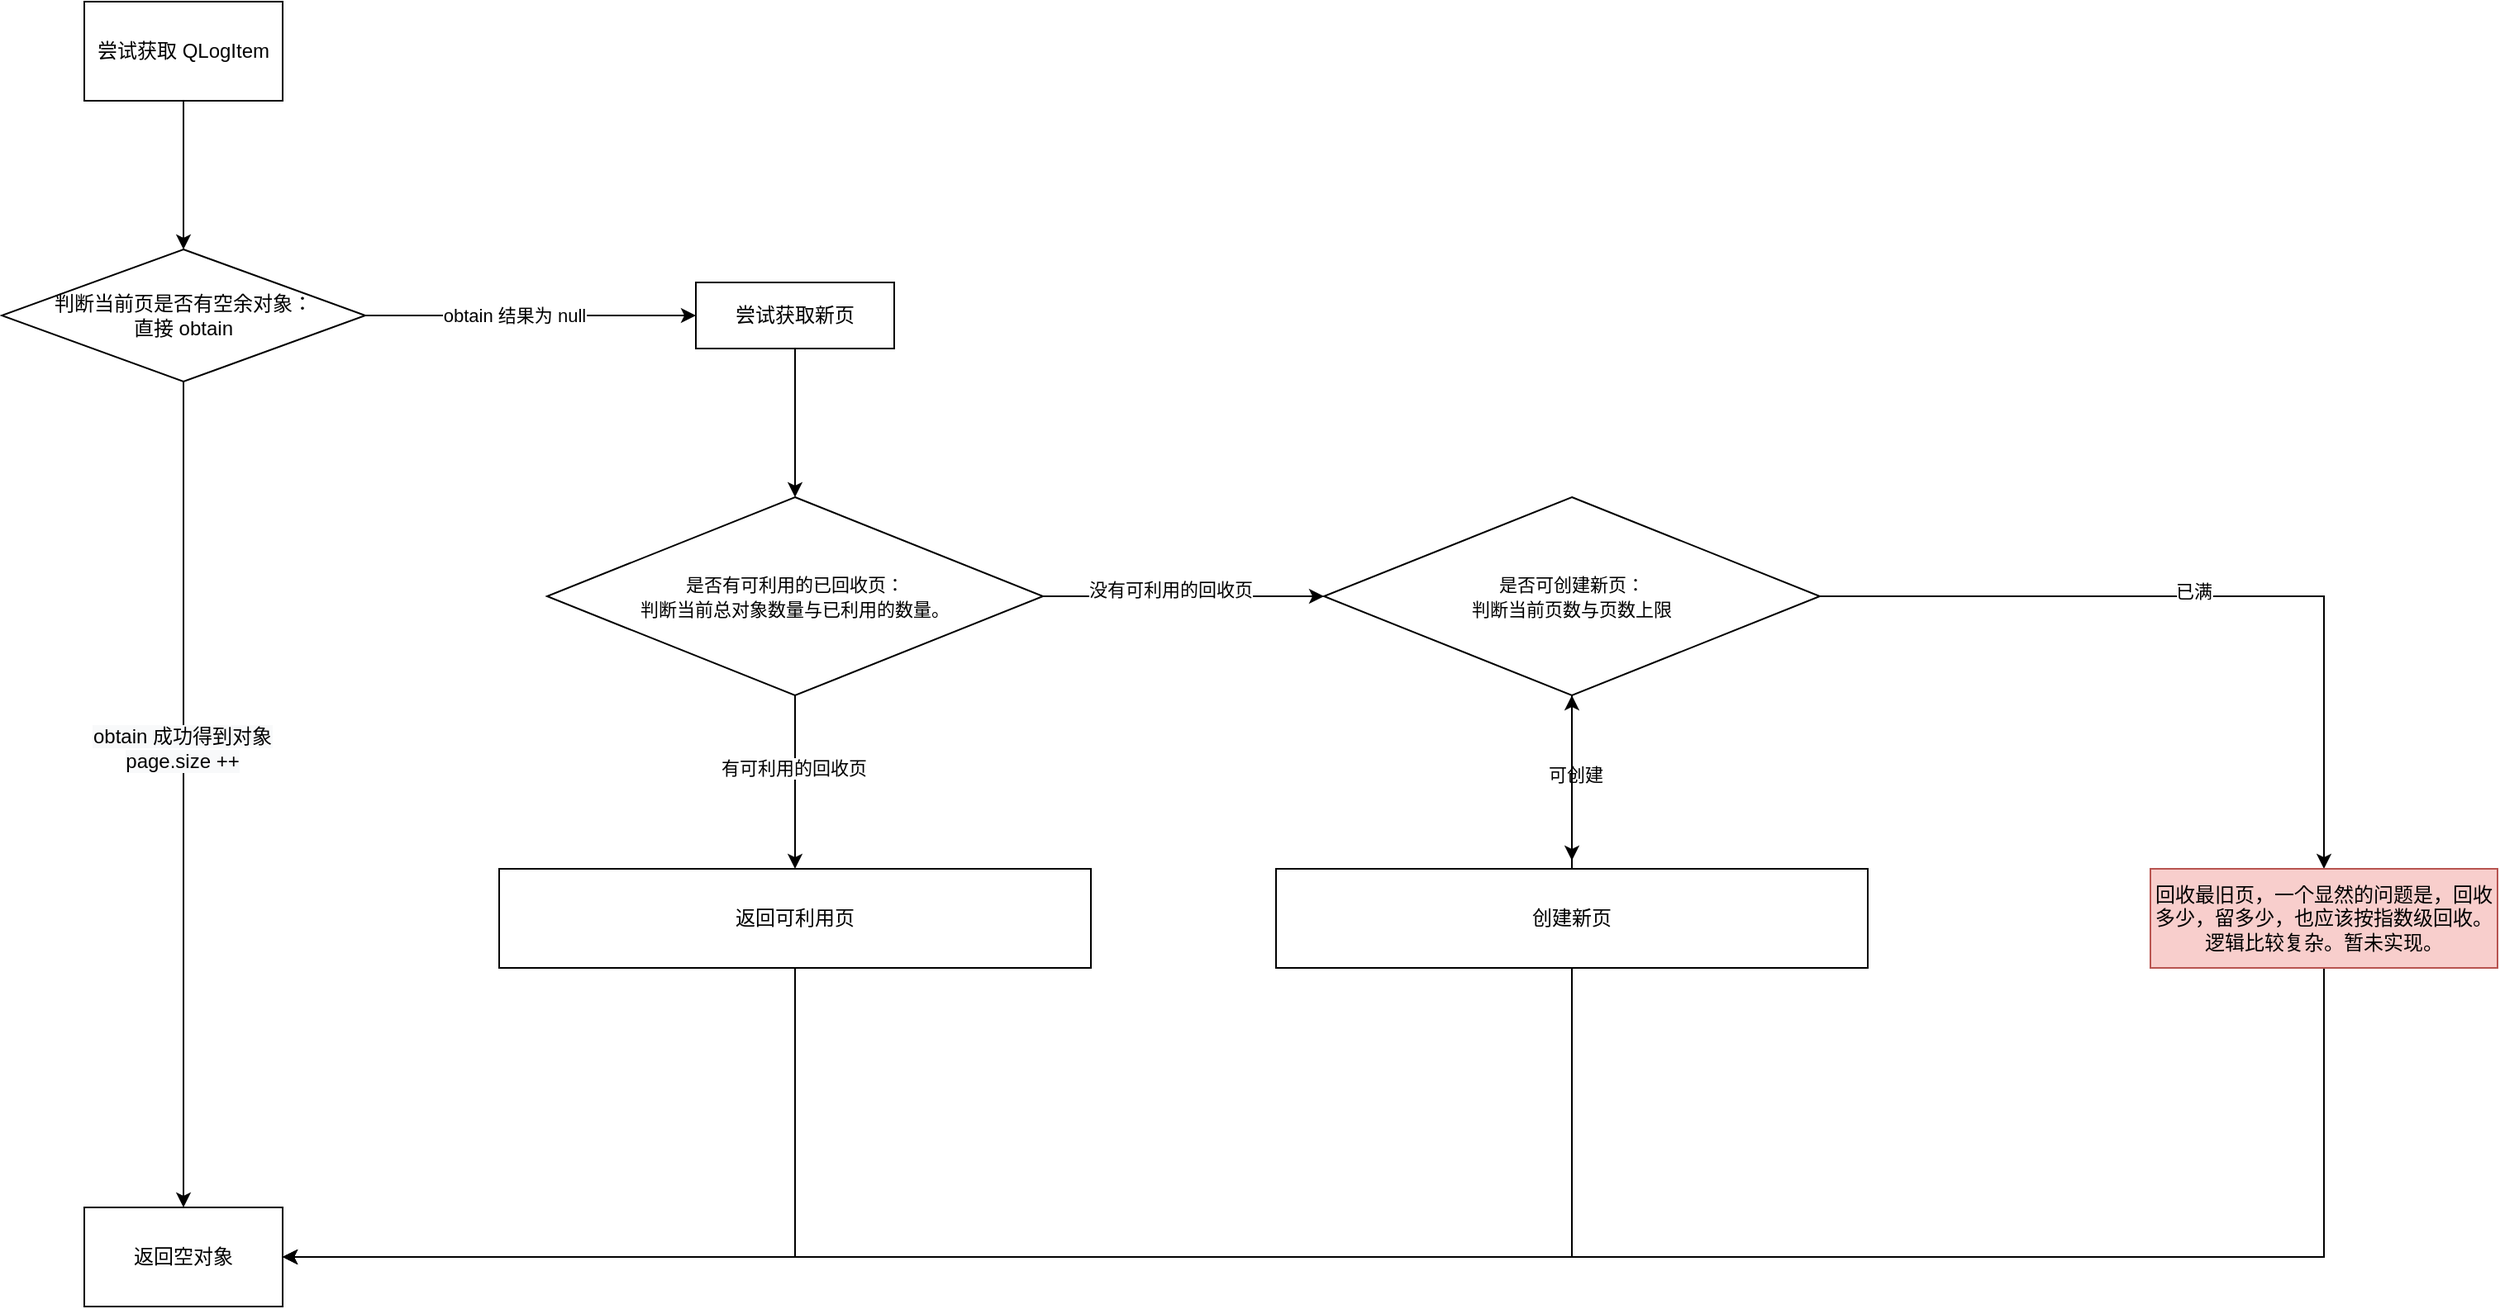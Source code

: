 <mxfile version="20.2.8" type="github">
  <diagram id="IIxUh8k_3X5q0-puIspq" name="第 1 页">
    <mxGraphModel dx="2066" dy="1068" grid="1" gridSize="10" guides="1" tooltips="1" connect="1" arrows="1" fold="1" page="1" pageScale="1" pageWidth="827" pageHeight="1169" math="0" shadow="0">
      <root>
        <mxCell id="0" />
        <mxCell id="1" parent="0" />
        <mxCell id="oT1laNTbchEnXjBInsRf-2" style="edgeStyle=orthogonalEdgeStyle;rounded=0;orthogonalLoop=1;jettySize=auto;html=1;" edge="1" parent="1" source="oT1laNTbchEnXjBInsRf-15" target="oT1laNTbchEnXjBInsRf-4">
          <mxGeometry relative="1" as="geometry">
            <mxPoint x="210" y="320" as="targetPoint" />
          </mxGeometry>
        </mxCell>
        <mxCell id="oT1laNTbchEnXjBInsRf-3" value="&lt;span style=&quot;color: rgb(0, 0, 0); font-family: Helvetica; font-size: 12px; font-style: normal; font-variant-ligatures: normal; font-variant-caps: normal; font-weight: 400; letter-spacing: normal; orphans: 2; text-align: center; text-indent: 0px; text-transform: none; widows: 2; word-spacing: 0px; -webkit-text-stroke-width: 0px; background-color: rgb(248, 249, 250); text-decoration-thickness: initial; text-decoration-style: initial; text-decoration-color: initial; float: none; display: inline !important;&quot;&gt;obtain 成功得到对象&lt;br&gt;page.size ++&lt;br&gt;&lt;/span&gt;" style="edgeLabel;html=1;align=center;verticalAlign=middle;resizable=0;points=[];" vertex="1" connectable="0" parent="oT1laNTbchEnXjBInsRf-2">
          <mxGeometry x="-0.14" y="-1" relative="1" as="geometry">
            <mxPoint y="7" as="offset" />
          </mxGeometry>
        </mxCell>
        <mxCell id="oT1laNTbchEnXjBInsRf-6" style="edgeStyle=orthogonalEdgeStyle;rounded=0;orthogonalLoop=1;jettySize=auto;html=1;" edge="1" parent="1" source="oT1laNTbchEnXjBInsRf-15" target="oT1laNTbchEnXjBInsRf-7">
          <mxGeometry relative="1" as="geometry">
            <mxPoint x="380" y="320" as="targetPoint" />
          </mxGeometry>
        </mxCell>
        <mxCell id="oT1laNTbchEnXjBInsRf-8" value="obtain 结果为 null" style="edgeLabel;html=1;align=center;verticalAlign=middle;resizable=0;points=[];" vertex="1" connectable="0" parent="oT1laNTbchEnXjBInsRf-6">
          <mxGeometry x="0.4" relative="1" as="geometry">
            <mxPoint x="-50" as="offset" />
          </mxGeometry>
        </mxCell>
        <mxCell id="oT1laNTbchEnXjBInsRf-16" value="" style="edgeStyle=orthogonalEdgeStyle;rounded=0;orthogonalLoop=1;jettySize=auto;html=1;" edge="1" parent="1" source="oT1laNTbchEnXjBInsRf-1" target="oT1laNTbchEnXjBInsRf-15">
          <mxGeometry relative="1" as="geometry" />
        </mxCell>
        <mxCell id="oT1laNTbchEnXjBInsRf-1" value="尝试获取 QLogItem" style="rounded=0;whiteSpace=wrap;html=1;" vertex="1" parent="1">
          <mxGeometry x="60" y="30" width="120" height="60" as="geometry" />
        </mxCell>
        <mxCell id="oT1laNTbchEnXjBInsRf-4" value="返回空对象" style="rounded=0;whiteSpace=wrap;html=1;" vertex="1" parent="1">
          <mxGeometry x="60" y="760" width="120" height="60" as="geometry" />
        </mxCell>
        <mxCell id="oT1laNTbchEnXjBInsRf-14" style="edgeStyle=orthogonalEdgeStyle;rounded=0;orthogonalLoop=1;jettySize=auto;html=1;" edge="1" parent="1" source="oT1laNTbchEnXjBInsRf-7" target="oT1laNTbchEnXjBInsRf-12">
          <mxGeometry relative="1" as="geometry" />
        </mxCell>
        <mxCell id="oT1laNTbchEnXjBInsRf-7" value="尝试获取新页" style="rounded=0;whiteSpace=wrap;html=1;" vertex="1" parent="1">
          <mxGeometry x="430" y="200" width="120" height="40" as="geometry" />
        </mxCell>
        <mxCell id="oT1laNTbchEnXjBInsRf-22" value="" style="edgeStyle=orthogonalEdgeStyle;rounded=0;orthogonalLoop=1;jettySize=auto;html=1;" edge="1" parent="1" source="oT1laNTbchEnXjBInsRf-12" target="oT1laNTbchEnXjBInsRf-24">
          <mxGeometry relative="1" as="geometry">
            <mxPoint x="490" y="560" as="targetPoint" />
          </mxGeometry>
        </mxCell>
        <mxCell id="oT1laNTbchEnXjBInsRf-23" value="&lt;span style=&quot;&quot;&gt;有可利用的回收页&lt;/span&gt;" style="edgeLabel;html=1;align=center;verticalAlign=middle;resizable=0;points=[];" vertex="1" connectable="0" parent="oT1laNTbchEnXjBInsRf-22">
          <mxGeometry x="-0.173" y="-1" relative="1" as="geometry">
            <mxPoint as="offset" />
          </mxGeometry>
        </mxCell>
        <mxCell id="oT1laNTbchEnXjBInsRf-27" value="" style="edgeStyle=orthogonalEdgeStyle;rounded=0;orthogonalLoop=1;jettySize=auto;html=1;" edge="1" parent="1" source="oT1laNTbchEnXjBInsRf-12" target="oT1laNTbchEnXjBInsRf-26">
          <mxGeometry relative="1" as="geometry" />
        </mxCell>
        <mxCell id="oT1laNTbchEnXjBInsRf-28" value="没有可利用的回收页" style="edgeLabel;html=1;align=center;verticalAlign=middle;resizable=0;points=[];" vertex="1" connectable="0" parent="oT1laNTbchEnXjBInsRf-27">
          <mxGeometry x="-0.1" y="4" relative="1" as="geometry">
            <mxPoint as="offset" />
          </mxGeometry>
        </mxCell>
        <mxCell id="oT1laNTbchEnXjBInsRf-12" value="&lt;span style=&quot;font-size: 11px; background-color: rgb(255, 255, 255);&quot;&gt;是否有可利用的已回收页：&lt;br&gt;判断当前总对象数量与已利用的数量。&lt;br&gt;&lt;/span&gt;" style="rhombus;whiteSpace=wrap;html=1;" vertex="1" parent="1">
          <mxGeometry x="340" y="330" width="300" height="120" as="geometry" />
        </mxCell>
        <mxCell id="oT1laNTbchEnXjBInsRf-15" value="判断当前页是否有空余对象：&lt;br&gt;直接 obtain" style="rhombus;whiteSpace=wrap;html=1;rounded=0;" vertex="1" parent="1">
          <mxGeometry x="10" y="180" width="220" height="80" as="geometry" />
        </mxCell>
        <mxCell id="oT1laNTbchEnXjBInsRf-25" style="edgeStyle=orthogonalEdgeStyle;rounded=0;orthogonalLoop=1;jettySize=auto;html=1;entryX=1;entryY=0.5;entryDx=0;entryDy=0;" edge="1" parent="1" source="oT1laNTbchEnXjBInsRf-24" target="oT1laNTbchEnXjBInsRf-4">
          <mxGeometry relative="1" as="geometry">
            <Array as="points">
              <mxPoint x="490" y="790" />
            </Array>
          </mxGeometry>
        </mxCell>
        <mxCell id="oT1laNTbchEnXjBInsRf-24" value="返回可利用页" style="rounded=0;whiteSpace=wrap;html=1;" vertex="1" parent="1">
          <mxGeometry x="311" y="555" width="358" height="60" as="geometry" />
        </mxCell>
        <mxCell id="oT1laNTbchEnXjBInsRf-29" style="edgeStyle=orthogonalEdgeStyle;rounded=0;orthogonalLoop=1;jettySize=auto;html=1;" edge="1" parent="1" source="oT1laNTbchEnXjBInsRf-26">
          <mxGeometry relative="1" as="geometry">
            <mxPoint x="960" y="550" as="targetPoint" />
          </mxGeometry>
        </mxCell>
        <mxCell id="oT1laNTbchEnXjBInsRf-30" value="可创建" style="edgeLabel;html=1;align=center;verticalAlign=middle;resizable=0;points=[];" vertex="1" connectable="0" parent="oT1laNTbchEnXjBInsRf-29">
          <mxGeometry x="-0.04" y="2" relative="1" as="geometry">
            <mxPoint as="offset" />
          </mxGeometry>
        </mxCell>
        <mxCell id="oT1laNTbchEnXjBInsRf-35" value="" style="edgeStyle=orthogonalEdgeStyle;rounded=0;orthogonalLoop=1;jettySize=auto;html=1;" edge="1" parent="1" source="oT1laNTbchEnXjBInsRf-26" target="oT1laNTbchEnXjBInsRf-34">
          <mxGeometry relative="1" as="geometry" />
        </mxCell>
        <mxCell id="oT1laNTbchEnXjBInsRf-36" value="已满" style="edgeLabel;html=1;align=center;verticalAlign=middle;resizable=0;points=[];" vertex="1" connectable="0" parent="oT1laNTbchEnXjBInsRf-35">
          <mxGeometry x="-0.038" y="4" relative="1" as="geometry">
            <mxPoint y="1" as="offset" />
          </mxGeometry>
        </mxCell>
        <mxCell id="oT1laNTbchEnXjBInsRf-26" value="&lt;span style=&quot;font-size: 11px; background-color: rgb(255, 255, 255);&quot;&gt;是否可创建新页：&lt;br&gt;判断当前页数与页数上限&lt;br&gt;&lt;/span&gt;" style="rhombus;whiteSpace=wrap;html=1;" vertex="1" parent="1">
          <mxGeometry x="810" y="330" width="300" height="120" as="geometry" />
        </mxCell>
        <mxCell id="oT1laNTbchEnXjBInsRf-32" value="" style="edgeStyle=orthogonalEdgeStyle;rounded=0;orthogonalLoop=1;jettySize=auto;html=1;" edge="1" parent="1" source="oT1laNTbchEnXjBInsRf-31" target="oT1laNTbchEnXjBInsRf-26">
          <mxGeometry relative="1" as="geometry" />
        </mxCell>
        <mxCell id="oT1laNTbchEnXjBInsRf-33" style="edgeStyle=orthogonalEdgeStyle;rounded=0;orthogonalLoop=1;jettySize=auto;html=1;" edge="1" parent="1" source="oT1laNTbchEnXjBInsRf-31" target="oT1laNTbchEnXjBInsRf-4">
          <mxGeometry relative="1" as="geometry">
            <Array as="points">
              <mxPoint x="960" y="790" />
            </Array>
          </mxGeometry>
        </mxCell>
        <mxCell id="oT1laNTbchEnXjBInsRf-31" value="创建新页" style="rounded=0;whiteSpace=wrap;html=1;" vertex="1" parent="1">
          <mxGeometry x="781" y="555" width="358" height="60" as="geometry" />
        </mxCell>
        <mxCell id="oT1laNTbchEnXjBInsRf-37" style="edgeStyle=orthogonalEdgeStyle;rounded=0;orthogonalLoop=1;jettySize=auto;html=1;" edge="1" parent="1" source="oT1laNTbchEnXjBInsRf-34" target="oT1laNTbchEnXjBInsRf-4">
          <mxGeometry relative="1" as="geometry">
            <Array as="points">
              <mxPoint x="1415" y="790" />
            </Array>
          </mxGeometry>
        </mxCell>
        <mxCell id="oT1laNTbchEnXjBInsRf-34" value="回收最旧页，一个显然的问题是，回收多少，留多少，也应该按指数级回收。逻辑比较复杂。暂未实现。" style="whiteSpace=wrap;html=1;fillColor=#f8cecc;strokeColor=#b85450;" vertex="1" parent="1">
          <mxGeometry x="1310" y="555" width="210" height="60" as="geometry" />
        </mxCell>
      </root>
    </mxGraphModel>
  </diagram>
</mxfile>
